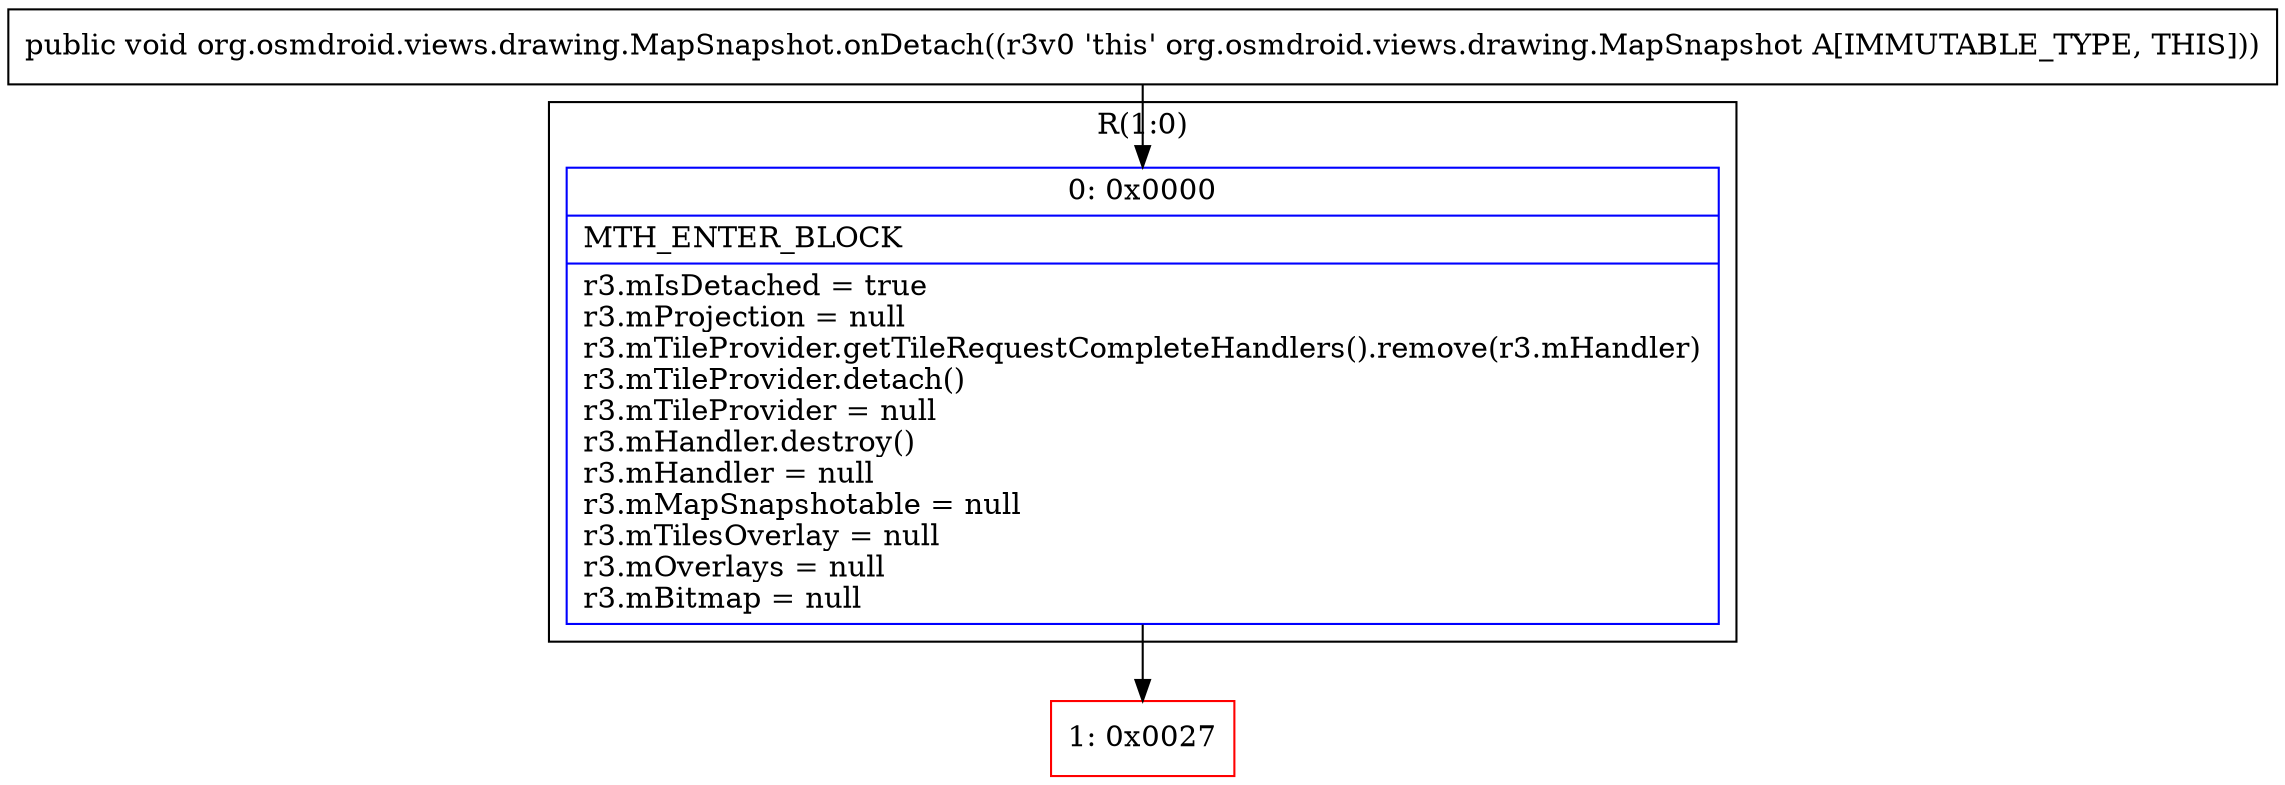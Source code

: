 digraph "CFG fororg.osmdroid.views.drawing.MapSnapshot.onDetach()V" {
subgraph cluster_Region_1649567117 {
label = "R(1:0)";
node [shape=record,color=blue];
Node_0 [shape=record,label="{0\:\ 0x0000|MTH_ENTER_BLOCK\l|r3.mIsDetached = true\lr3.mProjection = null\lr3.mTileProvider.getTileRequestCompleteHandlers().remove(r3.mHandler)\lr3.mTileProvider.detach()\lr3.mTileProvider = null\lr3.mHandler.destroy()\lr3.mHandler = null\lr3.mMapSnapshotable = null\lr3.mTilesOverlay = null\lr3.mOverlays = null\lr3.mBitmap = null\l}"];
}
Node_1 [shape=record,color=red,label="{1\:\ 0x0027}"];
MethodNode[shape=record,label="{public void org.osmdroid.views.drawing.MapSnapshot.onDetach((r3v0 'this' org.osmdroid.views.drawing.MapSnapshot A[IMMUTABLE_TYPE, THIS])) }"];
MethodNode -> Node_0;
Node_0 -> Node_1;
}

